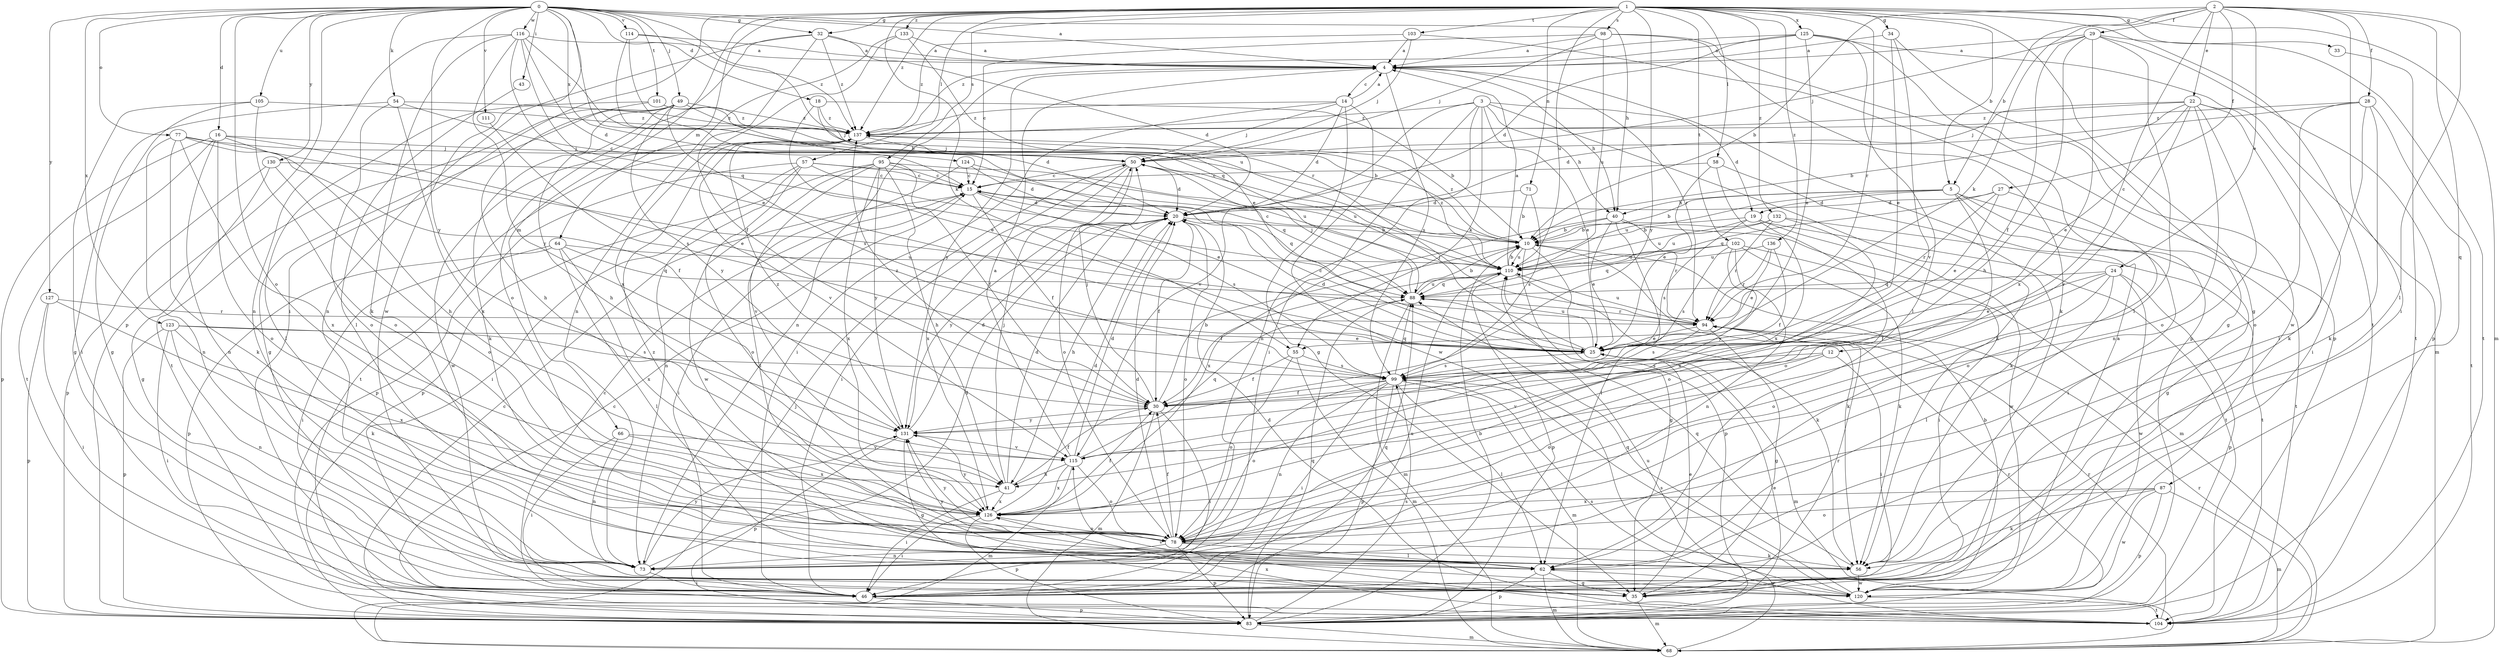 strict digraph  {
0;
1;
2;
3;
4;
5;
10;
12;
14;
15;
16;
18;
19;
20;
22;
24;
25;
27;
28;
29;
30;
32;
33;
34;
35;
40;
41;
43;
46;
49;
50;
54;
55;
56;
57;
58;
62;
64;
66;
68;
71;
73;
77;
78;
83;
87;
88;
94;
95;
98;
99;
101;
102;
103;
104;
105;
110;
111;
114;
115;
116;
120;
123;
124;
125;
126;
127;
130;
131;
132;
133;
136;
137;
0 -> 4  [label=a];
0 -> 16  [label=d];
0 -> 18  [label=d];
0 -> 32  [label=g];
0 -> 40  [label=h];
0 -> 43  [label=i];
0 -> 49  [label=j];
0 -> 54  [label=k];
0 -> 77  [label=o];
0 -> 78  [label=o];
0 -> 83  [label=p];
0 -> 94  [label=r];
0 -> 101  [label=t];
0 -> 105  [label=u];
0 -> 110  [label=u];
0 -> 111  [label=v];
0 -> 114  [label=v];
0 -> 116  [label=w];
0 -> 120  [label=w];
0 -> 123  [label=x];
0 -> 124  [label=x];
0 -> 127  [label=y];
0 -> 130  [label=y];
0 -> 131  [label=y];
1 -> 5  [label=b];
1 -> 32  [label=g];
1 -> 33  [label=g];
1 -> 34  [label=g];
1 -> 35  [label=g];
1 -> 46  [label=i];
1 -> 55  [label=k];
1 -> 57  [label=l];
1 -> 58  [label=l];
1 -> 64  [label=m];
1 -> 66  [label=m];
1 -> 68  [label=m];
1 -> 71  [label=n];
1 -> 94  [label=r];
1 -> 95  [label=s];
1 -> 98  [label=s];
1 -> 102  [label=t];
1 -> 103  [label=t];
1 -> 104  [label=t];
1 -> 110  [label=u];
1 -> 125  [label=x];
1 -> 131  [label=y];
1 -> 132  [label=z];
1 -> 133  [label=z];
1 -> 136  [label=z];
1 -> 137  [label=z];
2 -> 5  [label=b];
2 -> 10  [label=b];
2 -> 12  [label=c];
2 -> 22  [label=e];
2 -> 24  [label=e];
2 -> 27  [label=f];
2 -> 28  [label=f];
2 -> 29  [label=f];
2 -> 46  [label=i];
2 -> 55  [label=k];
2 -> 62  [label=l];
2 -> 87  [label=q];
3 -> 19  [label=d];
3 -> 25  [label=e];
3 -> 40  [label=h];
3 -> 46  [label=i];
3 -> 55  [label=k];
3 -> 56  [label=k];
3 -> 73  [label=n];
3 -> 115  [label=v];
3 -> 137  [label=z];
4 -> 14  [label=c];
4 -> 40  [label=h];
4 -> 73  [label=n];
4 -> 94  [label=r];
4 -> 99  [label=s];
4 -> 131  [label=y];
5 -> 10  [label=b];
5 -> 19  [label=d];
5 -> 35  [label=g];
5 -> 40  [label=h];
5 -> 46  [label=i];
5 -> 78  [label=o];
5 -> 104  [label=t];
5 -> 110  [label=u];
10 -> 15  [label=c];
10 -> 35  [label=g];
10 -> 56  [label=k];
10 -> 83  [label=p];
10 -> 110  [label=u];
10 -> 137  [label=z];
12 -> 46  [label=i];
12 -> 78  [label=o];
12 -> 99  [label=s];
12 -> 115  [label=v];
14 -> 4  [label=a];
14 -> 20  [label=d];
14 -> 35  [label=g];
14 -> 46  [label=i];
14 -> 50  [label=j];
14 -> 120  [label=w];
14 -> 137  [label=z];
15 -> 20  [label=d];
15 -> 30  [label=f];
15 -> 46  [label=i];
15 -> 88  [label=q];
15 -> 99  [label=s];
16 -> 25  [label=e];
16 -> 41  [label=h];
16 -> 50  [label=j];
16 -> 73  [label=n];
16 -> 78  [label=o];
16 -> 83  [label=p];
16 -> 104  [label=t];
18 -> 10  [label=b];
18 -> 25  [label=e];
18 -> 50  [label=j];
18 -> 137  [label=z];
19 -> 10  [label=b];
19 -> 78  [label=o];
19 -> 99  [label=s];
19 -> 104  [label=t];
19 -> 110  [label=u];
19 -> 120  [label=w];
20 -> 10  [label=b];
20 -> 30  [label=f];
20 -> 41  [label=h];
20 -> 78  [label=o];
20 -> 131  [label=y];
22 -> 10  [label=b];
22 -> 25  [label=e];
22 -> 46  [label=i];
22 -> 50  [label=j];
22 -> 56  [label=k];
22 -> 73  [label=n];
22 -> 78  [label=o];
22 -> 115  [label=v];
22 -> 137  [label=z];
24 -> 25  [label=e];
24 -> 30  [label=f];
24 -> 62  [label=l];
24 -> 78  [label=o];
24 -> 83  [label=p];
24 -> 88  [label=q];
24 -> 120  [label=w];
25 -> 15  [label=c];
25 -> 20  [label=d];
25 -> 50  [label=j];
25 -> 68  [label=m];
25 -> 99  [label=s];
25 -> 110  [label=u];
27 -> 20  [label=d];
27 -> 25  [label=e];
27 -> 78  [label=o];
27 -> 88  [label=q];
27 -> 94  [label=r];
28 -> 20  [label=d];
28 -> 56  [label=k];
28 -> 62  [label=l];
28 -> 78  [label=o];
28 -> 104  [label=t];
28 -> 137  [label=z];
29 -> 4  [label=a];
29 -> 30  [label=f];
29 -> 41  [label=h];
29 -> 50  [label=j];
29 -> 62  [label=l];
29 -> 83  [label=p];
29 -> 104  [label=t];
29 -> 126  [label=x];
30 -> 10  [label=b];
30 -> 46  [label=i];
30 -> 50  [label=j];
30 -> 68  [label=m];
30 -> 131  [label=y];
30 -> 137  [label=z];
32 -> 4  [label=a];
32 -> 20  [label=d];
32 -> 30  [label=f];
32 -> 73  [label=n];
32 -> 78  [label=o];
32 -> 137  [label=z];
33 -> 104  [label=t];
34 -> 4  [label=a];
34 -> 25  [label=e];
34 -> 35  [label=g];
34 -> 115  [label=v];
35 -> 25  [label=e];
35 -> 68  [label=m];
35 -> 94  [label=r];
40 -> 10  [label=b];
40 -> 25  [label=e];
40 -> 62  [label=l];
40 -> 68  [label=m];
40 -> 94  [label=r];
40 -> 126  [label=x];
41 -> 20  [label=d];
41 -> 30  [label=f];
41 -> 46  [label=i];
41 -> 50  [label=j];
41 -> 126  [label=x];
43 -> 62  [label=l];
46 -> 15  [label=c];
46 -> 83  [label=p];
46 -> 88  [label=q];
46 -> 110  [label=u];
49 -> 20  [label=d];
49 -> 35  [label=g];
49 -> 41  [label=h];
49 -> 56  [label=k];
49 -> 99  [label=s];
49 -> 104  [label=t];
49 -> 131  [label=y];
49 -> 137  [label=z];
50 -> 15  [label=c];
50 -> 20  [label=d];
50 -> 46  [label=i];
50 -> 78  [label=o];
50 -> 126  [label=x];
54 -> 15  [label=c];
54 -> 35  [label=g];
54 -> 78  [label=o];
54 -> 126  [label=x];
54 -> 137  [label=z];
55 -> 30  [label=f];
55 -> 68  [label=m];
55 -> 78  [label=o];
55 -> 99  [label=s];
56 -> 88  [label=q];
56 -> 120  [label=w];
57 -> 15  [label=c];
57 -> 25  [label=e];
57 -> 46  [label=i];
57 -> 73  [label=n];
57 -> 78  [label=o];
57 -> 83  [label=p];
57 -> 88  [label=q];
58 -> 15  [label=c];
58 -> 25  [label=e];
58 -> 56  [label=k];
58 -> 126  [label=x];
62 -> 35  [label=g];
62 -> 68  [label=m];
62 -> 83  [label=p];
62 -> 120  [label=w];
62 -> 131  [label=y];
62 -> 137  [label=z];
64 -> 46  [label=i];
64 -> 62  [label=l];
64 -> 83  [label=p];
64 -> 88  [label=q];
64 -> 110  [label=u];
64 -> 126  [label=x];
66 -> 46  [label=i];
66 -> 73  [label=n];
66 -> 115  [label=v];
66 -> 126  [label=x];
68 -> 50  [label=j];
68 -> 94  [label=r];
68 -> 110  [label=u];
71 -> 10  [label=b];
71 -> 20  [label=d];
71 -> 99  [label=s];
73 -> 20  [label=d];
73 -> 46  [label=i];
73 -> 131  [label=y];
77 -> 30  [label=f];
77 -> 50  [label=j];
77 -> 56  [label=k];
77 -> 73  [label=n];
77 -> 94  [label=r];
77 -> 126  [label=x];
78 -> 20  [label=d];
78 -> 30  [label=f];
78 -> 56  [label=k];
78 -> 62  [label=l];
78 -> 73  [label=n];
78 -> 83  [label=p];
78 -> 131  [label=y];
83 -> 10  [label=b];
83 -> 15  [label=c];
83 -> 25  [label=e];
83 -> 68  [label=m];
83 -> 88  [label=q];
83 -> 94  [label=r];
83 -> 99  [label=s];
87 -> 56  [label=k];
87 -> 68  [label=m];
87 -> 78  [label=o];
87 -> 83  [label=p];
87 -> 120  [label=w];
87 -> 126  [label=x];
88 -> 10  [label=b];
88 -> 50  [label=j];
88 -> 68  [label=m];
88 -> 94  [label=r];
88 -> 110  [label=u];
94 -> 25  [label=e];
94 -> 35  [label=g];
94 -> 99  [label=s];
94 -> 110  [label=u];
95 -> 15  [label=c];
95 -> 30  [label=f];
95 -> 41  [label=h];
95 -> 62  [label=l];
95 -> 83  [label=p];
95 -> 110  [label=u];
95 -> 120  [label=w];
95 -> 126  [label=x];
95 -> 131  [label=y];
98 -> 4  [label=a];
98 -> 15  [label=c];
98 -> 50  [label=j];
98 -> 56  [label=k];
98 -> 83  [label=p];
98 -> 110  [label=u];
99 -> 30  [label=f];
99 -> 46  [label=i];
99 -> 62  [label=l];
99 -> 68  [label=m];
99 -> 73  [label=n];
99 -> 78  [label=o];
99 -> 83  [label=p];
99 -> 88  [label=q];
101 -> 10  [label=b];
101 -> 41  [label=h];
101 -> 62  [label=l];
101 -> 137  [label=z];
102 -> 46  [label=i];
102 -> 56  [label=k];
102 -> 73  [label=n];
102 -> 88  [label=q];
102 -> 99  [label=s];
102 -> 110  [label=u];
102 -> 131  [label=y];
103 -> 4  [label=a];
103 -> 50  [label=j];
103 -> 83  [label=p];
103 -> 137  [label=z];
104 -> 15  [label=c];
104 -> 20  [label=d];
104 -> 94  [label=r];
104 -> 99  [label=s];
104 -> 115  [label=v];
104 -> 126  [label=x];
105 -> 35  [label=g];
105 -> 46  [label=i];
105 -> 78  [label=o];
105 -> 137  [label=z];
110 -> 4  [label=a];
110 -> 10  [label=b];
110 -> 30  [label=f];
110 -> 56  [label=k];
110 -> 83  [label=p];
110 -> 88  [label=q];
110 -> 137  [label=z];
111 -> 99  [label=s];
114 -> 4  [label=a];
114 -> 88  [label=q];
114 -> 110  [label=u];
114 -> 137  [label=z];
115 -> 4  [label=a];
115 -> 20  [label=d];
115 -> 41  [label=h];
115 -> 68  [label=m];
115 -> 78  [label=o];
115 -> 88  [label=q];
115 -> 126  [label=x];
116 -> 4  [label=a];
116 -> 10  [label=b];
116 -> 20  [label=d];
116 -> 25  [label=e];
116 -> 56  [label=k];
116 -> 73  [label=n];
116 -> 88  [label=q];
116 -> 131  [label=y];
120 -> 4  [label=a];
120 -> 10  [label=b];
120 -> 88  [label=q];
120 -> 99  [label=s];
120 -> 104  [label=t];
123 -> 25  [label=e];
123 -> 46  [label=i];
123 -> 73  [label=n];
123 -> 83  [label=p];
123 -> 99  [label=s];
123 -> 126  [label=x];
124 -> 15  [label=c];
124 -> 20  [label=d];
124 -> 110  [label=u];
124 -> 115  [label=v];
125 -> 4  [label=a];
125 -> 20  [label=d];
125 -> 25  [label=e];
125 -> 62  [label=l];
125 -> 68  [label=m];
125 -> 120  [label=w];
125 -> 137  [label=z];
126 -> 20  [label=d];
126 -> 30  [label=f];
126 -> 46  [label=i];
126 -> 78  [label=o];
126 -> 83  [label=p];
126 -> 131  [label=y];
127 -> 46  [label=i];
127 -> 56  [label=k];
127 -> 83  [label=p];
127 -> 94  [label=r];
130 -> 15  [label=c];
130 -> 35  [label=g];
130 -> 78  [label=o];
130 -> 83  [label=p];
131 -> 20  [label=d];
131 -> 35  [label=g];
131 -> 83  [label=p];
131 -> 115  [label=v];
131 -> 137  [label=z];
132 -> 10  [label=b];
132 -> 94  [label=r];
132 -> 104  [label=t];
132 -> 110  [label=u];
132 -> 126  [label=x];
133 -> 4  [label=a];
133 -> 25  [label=e];
133 -> 73  [label=n];
133 -> 126  [label=x];
136 -> 25  [label=e];
136 -> 30  [label=f];
136 -> 94  [label=r];
136 -> 110  [label=u];
137 -> 50  [label=j];
137 -> 104  [label=t];
137 -> 115  [label=v];
137 -> 120  [label=w];
}

